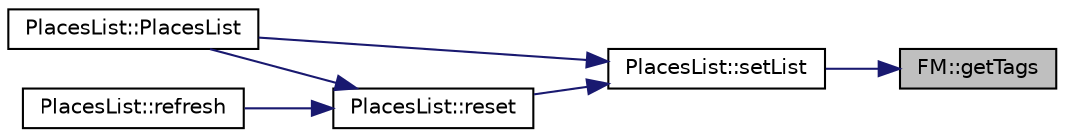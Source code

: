 digraph "FM::getTags"
{
 // INTERACTIVE_SVG=YES
 // LATEX_PDF_SIZE
  edge [fontname="Helvetica",fontsize="10",labelfontname="Helvetica",labelfontsize="10"];
  node [fontname="Helvetica",fontsize="10",shape=record];
  rankdir="RL";
  Node330 [label="FM::getTags",height=0.2,width=0.4,color="black", fillcolor="grey75", style="filled", fontcolor="black",tooltip=" "];
  Node330 -> Node331 [dir="back",color="midnightblue",fontsize="10",style="solid",fontname="Helvetica"];
  Node331 [label="PlacesList::setList",height=0.2,width=0.4,color="black", fillcolor="white", style="filled",URL="$class_places_list.html#a97a8a712f20cd66fe4db1dcc5a29dba2",tooltip=" "];
  Node331 -> Node332 [dir="back",color="midnightblue",fontsize="10",style="solid",fontname="Helvetica"];
  Node332 [label="PlacesList::PlacesList",height=0.2,width=0.4,color="black", fillcolor="white", style="filled",URL="$class_places_list.html#a6a5f61e12f9c72591c6d333d97f93488",tooltip=" "];
  Node331 -> Node333 [dir="back",color="midnightblue",fontsize="10",style="solid",fontname="Helvetica"];
  Node333 [label="PlacesList::reset",height=0.2,width=0.4,color="black", fillcolor="white", style="filled",URL="$class_places_list.html#ab5382f7dc4b06d050f8a932921625b73",tooltip=" "];
  Node333 -> Node332 [dir="back",color="midnightblue",fontsize="10",style="solid",fontname="Helvetica"];
  Node333 -> Node334 [dir="back",color="midnightblue",fontsize="10",style="solid",fontname="Helvetica"];
  Node334 [label="PlacesList::refresh",height=0.2,width=0.4,color="black", fillcolor="white", style="filled",URL="$class_places_list.html#adbf2759aafc3cf0e3169975238419f09",tooltip=" "];
}
